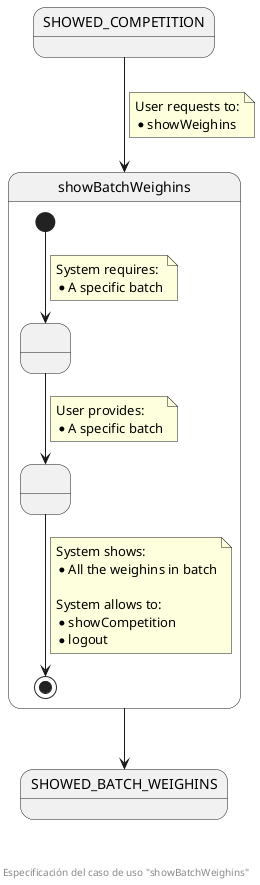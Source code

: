 @startuml
state SHOWED_COMPETITION
state showBatchWeighins {
  state " " as pendingBatch
  state " " as providedBatch
  [*] --> pendingBatch
  note on link
    System requires:
    * A specific batch
  end note
  pendingBatch --> providedBatch
  note on link
    User provides:
    * A specific batch
  end note
  providedBatch --> [*]
  note on link
    System shows:
    * All the weighins in batch
    
    System allows to:
    * showCompetition
    * logout
  end note
}
state SHOWED_BATCH_WEIGHINS

SHOWED_COMPETITION --> showBatchWeighins
note on link
  User requests to:
  * showWeighins
end note

showBatchWeighins --> SHOWED_BATCH_WEIGHINS

footer \n\n\n Especificación del caso de uso "showBatchWeighins"
@enduml
